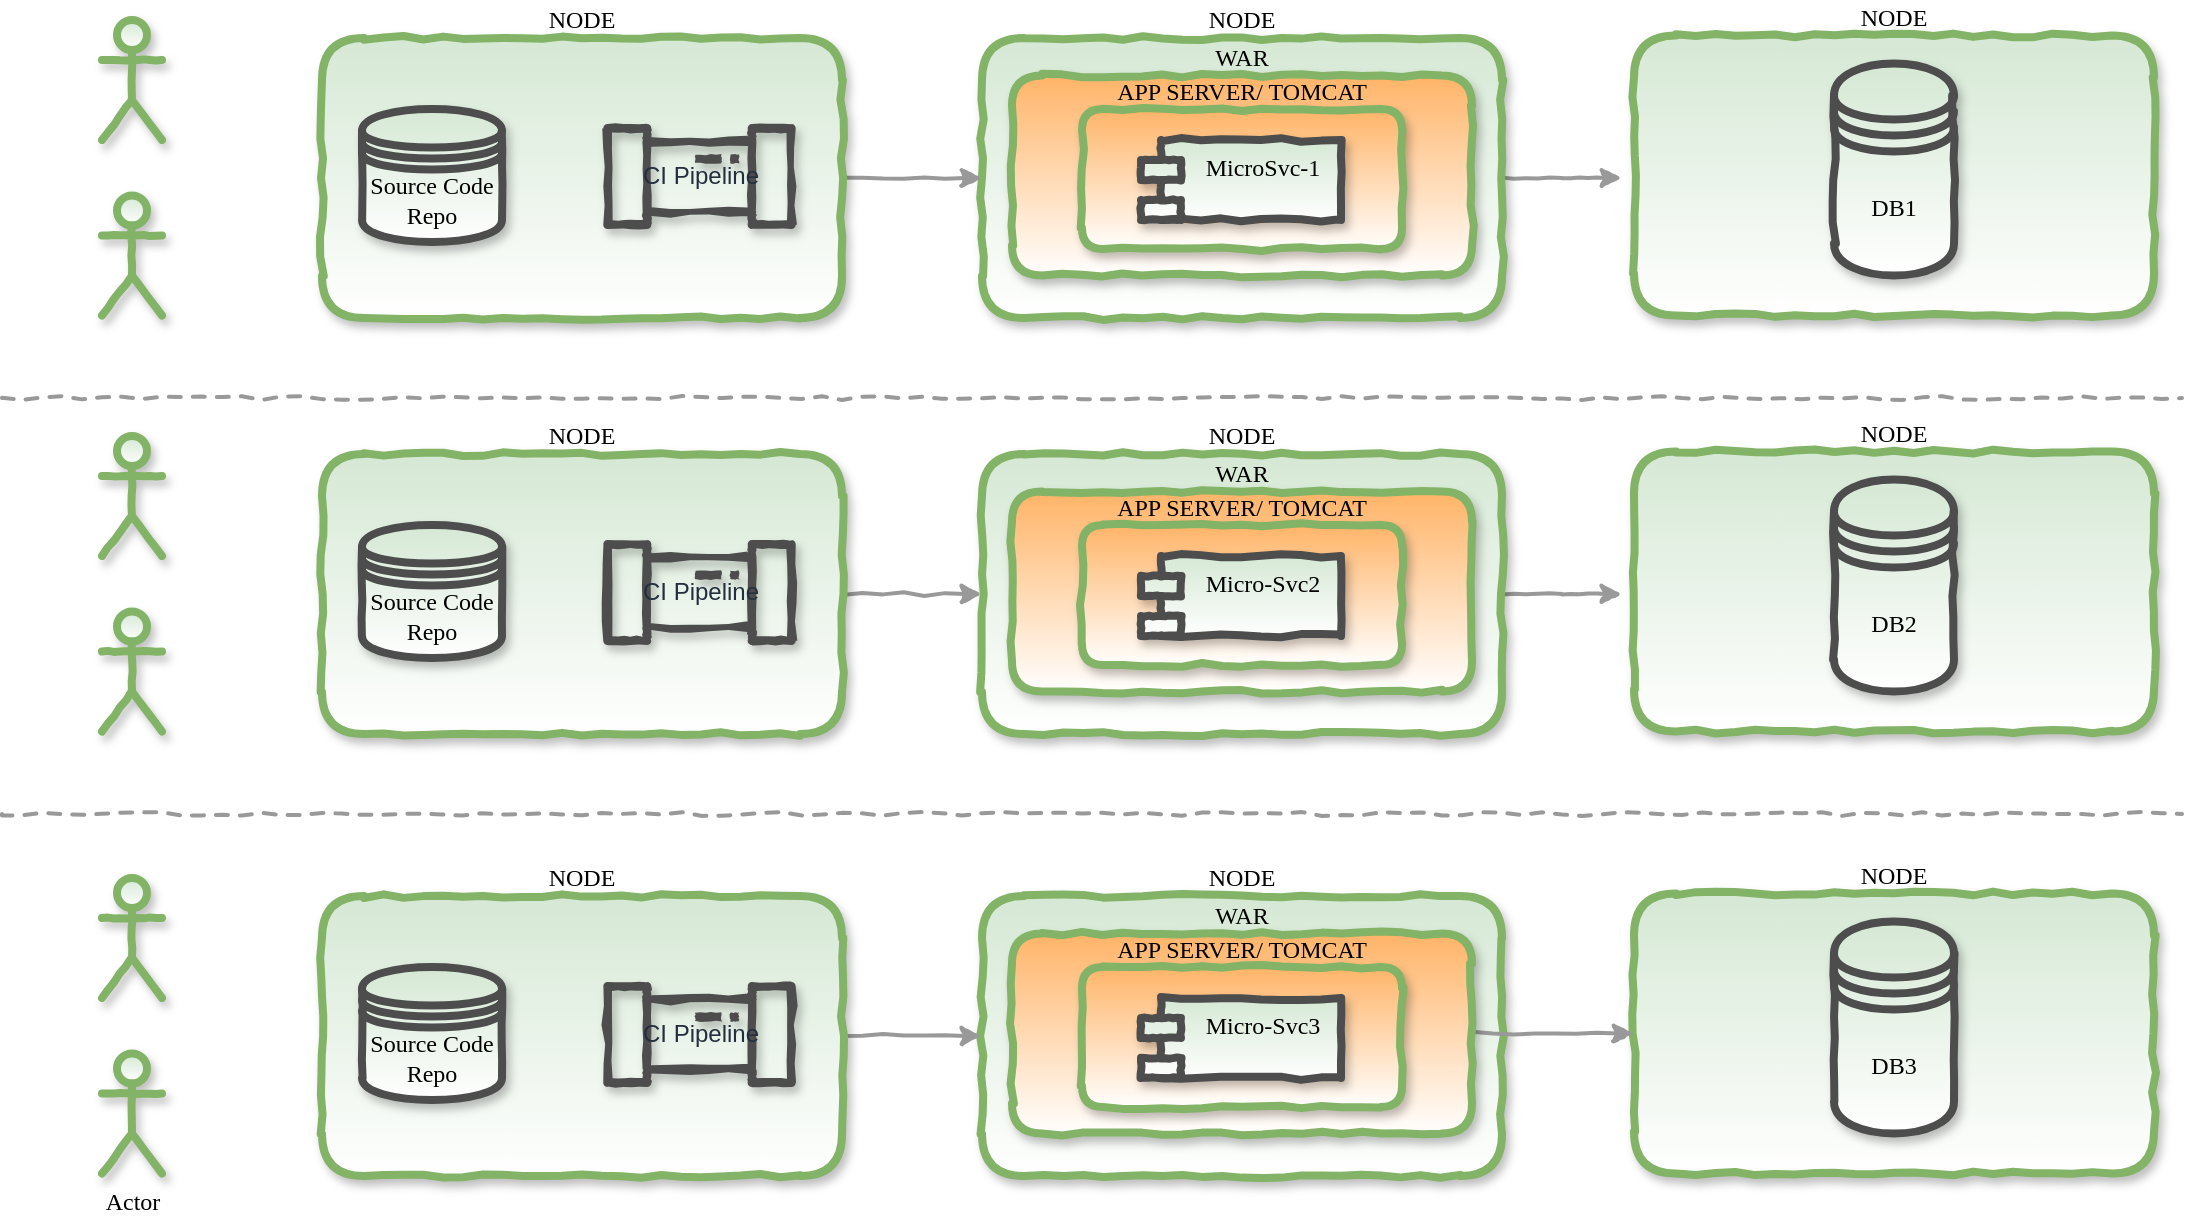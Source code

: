 <mxfile version="13.0.3" type="device"><diagram id="nBsvL0mVj7PPd3rJMNTm" name="Page-1"><mxGraphModel dx="441" dy="400" grid="1" gridSize="10" guides="1" tooltips="1" connect="1" arrows="1" fold="1" page="1" pageScale="1" pageWidth="1169" pageHeight="827" math="0" shadow="0"><root><mxCell id="0"/><mxCell id="1" parent="0"/><mxCell id="Ed3vPY_zM1j9AQyNxtAx-7" value="NODE&lt;br&gt;" style="rounded=1;whiteSpace=wrap;html=1;shadow=1;comic=1;strokeWidth=4;fillColor=#d5e8d4;strokeColor=#82b366;gradientColor=#ffffff;glass=0;labelPosition=center;verticalLabelPosition=top;align=center;verticalAlign=bottom;fontFamily=Comic Sans MS;" parent="1" vertex="1"><mxGeometry x="856" y="118.75" width="260" height="140" as="geometry"/></mxCell><mxCell id="Ed3vPY_zM1j9AQyNxtAx-54" style="edgeStyle=orthogonalEdgeStyle;rounded=0;comic=1;orthogonalLoop=1;jettySize=auto;html=1;exitX=1;exitY=0.5;exitDx=0;exitDy=0;strokeColor=#999999;strokeWidth=2;fontFamily=Comic Sans MS;" parent="1" source="Ed3vPY_zM1j9AQyNxtAx-5" edge="1"><mxGeometry relative="1" as="geometry"><mxPoint x="850" y="190" as="targetPoint"/></mxGeometry></mxCell><mxCell id="Ed3vPY_zM1j9AQyNxtAx-5" value="NODE&lt;br&gt;" style="rounded=1;whiteSpace=wrap;html=1;shadow=1;comic=1;strokeWidth=4;fillColor=#d5e8d4;strokeColor=#82b366;gradientColor=#ffffff;glass=0;labelPosition=center;verticalLabelPosition=top;align=center;verticalAlign=bottom;fontFamily=Comic Sans MS;" parent="1" vertex="1"><mxGeometry x="530" y="120" width="260" height="140" as="geometry"/></mxCell><mxCell id="Ed3vPY_zM1j9AQyNxtAx-51" style="edgeStyle=orthogonalEdgeStyle;rounded=0;comic=1;orthogonalLoop=1;jettySize=auto;html=1;exitX=1;exitY=0.5;exitDx=0;exitDy=0;entryX=0;entryY=0.5;entryDx=0;entryDy=0;strokeColor=#999999;strokeWidth=2;fontFamily=Comic Sans MS;" parent="1" source="WRZq7lGIk_KWCoeFubTh-47" target="Ed3vPY_zM1j9AQyNxtAx-5" edge="1"><mxGeometry relative="1" as="geometry"/></mxCell><mxCell id="WRZq7lGIk_KWCoeFubTh-47" value="NODE&lt;br&gt;" style="rounded=1;whiteSpace=wrap;html=1;shadow=1;comic=1;strokeWidth=4;fillColor=#d5e8d4;strokeColor=#82b366;gradientColor=#ffffff;glass=0;labelPosition=center;verticalLabelPosition=top;align=center;verticalAlign=bottom;fontFamily=Comic Sans MS;" parent="1" vertex="1"><mxGeometry x="200" y="120" width="260" height="140" as="geometry"/></mxCell><mxCell id="WRZq7lGIk_KWCoeFubTh-10" value="DB1" style="shape=datastore;whiteSpace=wrap;html=1;rounded=1;shadow=1;glass=0;comic=1;strokeColor=#4D4D4D;strokeWidth=4;fillColor=#d5e8d4;gradientColor=#ffffff;fontFamily=Comic Sans MS;" parent="1" vertex="1"><mxGeometry x="956" y="132.75" width="60" height="106" as="geometry"/></mxCell><mxCell id="WRZq7lGIk_KWCoeFubTh-17" value="WAR" style="rounded=1;whiteSpace=wrap;html=1;shadow=1;comic=1;strokeWidth=4;fillColor=#FFB366;strokeColor=#82b366;gradientColor=#ffffff;glass=0;labelPosition=center;verticalLabelPosition=top;align=center;verticalAlign=bottom;fontFamily=Comic Sans MS;" parent="1" vertex="1"><mxGeometry x="545" y="138.75" width="230" height="100" as="geometry"/></mxCell><mxCell id="WRZq7lGIk_KWCoeFubTh-12" value="APP SERVER/ TOMCAT" style="rounded=1;whiteSpace=wrap;html=1;shadow=1;comic=1;strokeWidth=4;fillColor=#FFB366;strokeColor=#82b366;gradientColor=#ffffff;glass=0;labelPosition=center;verticalLabelPosition=top;align=center;verticalAlign=bottom;fontFamily=Comic Sans MS;" parent="1" vertex="1"><mxGeometry x="580" y="155.5" width="160" height="70" as="geometry"/></mxCell><mxCell id="WRZq7lGIk_KWCoeFubTh-15" value="MicroSvc-1" style="shape=module;align=left;spacingLeft=20;align=center;verticalAlign=top;rounded=1;shadow=1;glass=0;comic=1;strokeColor=#4D4D4D;strokeWidth=4;fillColor=#d5e8d4;gradientColor=#ffffff;html=1;fontFamily=Comic Sans MS;" parent="1" vertex="1"><mxGeometry x="609.5" y="171" width="100" height="40" as="geometry"/></mxCell><mxCell id="WRZq7lGIk_KWCoeFubTh-45" value="Source Code &lt;br&gt;Repo" style="shape=datastore;whiteSpace=wrap;html=1;rounded=1;shadow=1;glass=0;comic=1;strokeColor=#4D4D4D;strokeWidth=4;fillColor=#d5e8d4;gradientColor=#ffffff;fontFamily=Comic Sans MS;rotation=0;align=center;" parent="1" vertex="1"><mxGeometry x="220" y="155.5" width="70" height="66.5" as="geometry"/></mxCell><mxCell id="WRZq7lGIk_KWCoeFubTh-48" value="CI Pipeline" style="outlineConnect=0;fontColor=#232F3E;gradientColor=none;fillColor=#4D4D4D;strokeColor=none;dashed=0;verticalLabelPosition=middle;verticalAlign=middle;align=center;html=1;fontSize=12;fontStyle=0;aspect=fixed;pointerEvents=1;shape=mxgraph.aws4.iot_analytics_pipeline;rounded=1;shadow=1;glass=0;comic=1;labelPosition=center;" parent="1" vertex="1"><mxGeometry x="340" y="163" width="97.49" height="52.5" as="geometry"/></mxCell><mxCell id="Ed3vPY_zM1j9AQyNxtAx-10" value="" style="shape=umlActor;verticalLabelPosition=bottom;labelBackgroundColor=#ffffff;verticalAlign=top;html=1;outlineConnect=0;rounded=1;shadow=1;glass=0;comic=1;strokeColor=#82b366;strokeWidth=4;fillColor=#d5e8d4;gradientColor=#ffffff;fontFamily=Comic Sans MS;" parent="1" vertex="1"><mxGeometry x="90" y="111" width="30" height="60" as="geometry"/></mxCell><mxCell id="Ed3vPY_zM1j9AQyNxtAx-11" value="" style="shape=umlActor;verticalLabelPosition=bottom;labelBackgroundColor=#ffffff;verticalAlign=top;html=1;outlineConnect=0;rounded=1;shadow=1;glass=0;comic=1;strokeColor=#82b366;strokeWidth=4;fillColor=#d5e8d4;gradientColor=#ffffff;fontFamily=Comic Sans MS;" parent="1" vertex="1"><mxGeometry x="90" y="198.75" width="30" height="60" as="geometry"/></mxCell><mxCell id="Ed3vPY_zM1j9AQyNxtAx-12" value="" style="endArrow=none;dashed=1;html=1;fontFamily=Comic Sans MS;comic=1;strokeColor=#999999;strokeWidth=2;" parent="1" edge="1"><mxGeometry width="50" height="50" relative="1" as="geometry"><mxPoint x="40" y="300" as="sourcePoint"/><mxPoint x="1130" y="300" as="targetPoint"/></mxGeometry></mxCell><mxCell id="Ed3vPY_zM1j9AQyNxtAx-13" value="NODE&lt;br&gt;" style="rounded=1;whiteSpace=wrap;html=1;shadow=1;comic=1;strokeWidth=4;fillColor=#d5e8d4;strokeColor=#82b366;gradientColor=#ffffff;glass=0;labelPosition=center;verticalLabelPosition=top;align=center;verticalAlign=bottom;fontFamily=Comic Sans MS;" parent="1" vertex="1"><mxGeometry x="856" y="326.75" width="260" height="140" as="geometry"/></mxCell><mxCell id="Ed3vPY_zM1j9AQyNxtAx-56" style="edgeStyle=orthogonalEdgeStyle;rounded=0;comic=1;orthogonalLoop=1;jettySize=auto;html=1;exitX=1;exitY=0.5;exitDx=0;exitDy=0;strokeColor=#999999;strokeWidth=2;fontFamily=Comic Sans MS;" parent="1" source="Ed3vPY_zM1j9AQyNxtAx-14" edge="1"><mxGeometry relative="1" as="geometry"><mxPoint x="850" y="398" as="targetPoint"/></mxGeometry></mxCell><mxCell id="Ed3vPY_zM1j9AQyNxtAx-14" value="NODE&lt;br&gt;" style="rounded=1;whiteSpace=wrap;html=1;shadow=1;comic=1;strokeWidth=4;fillColor=#d5e8d4;strokeColor=#82b366;gradientColor=#ffffff;glass=0;labelPosition=center;verticalLabelPosition=top;align=center;verticalAlign=bottom;fontFamily=Comic Sans MS;" parent="1" vertex="1"><mxGeometry x="530" y="328" width="260" height="140" as="geometry"/></mxCell><mxCell id="Ed3vPY_zM1j9AQyNxtAx-55" style="edgeStyle=orthogonalEdgeStyle;rounded=0;comic=1;orthogonalLoop=1;jettySize=auto;html=1;exitX=1;exitY=0.5;exitDx=0;exitDy=0;entryX=0;entryY=0.5;entryDx=0;entryDy=0;strokeColor=#999999;strokeWidth=2;fontFamily=Comic Sans MS;" parent="1" source="Ed3vPY_zM1j9AQyNxtAx-15" target="Ed3vPY_zM1j9AQyNxtAx-14" edge="1"><mxGeometry relative="1" as="geometry"/></mxCell><mxCell id="Ed3vPY_zM1j9AQyNxtAx-15" value="NODE&lt;br&gt;" style="rounded=1;whiteSpace=wrap;html=1;shadow=1;comic=1;strokeWidth=4;fillColor=#d5e8d4;strokeColor=#82b366;gradientColor=#ffffff;glass=0;labelPosition=center;verticalLabelPosition=top;align=center;verticalAlign=bottom;fontFamily=Comic Sans MS;" parent="1" vertex="1"><mxGeometry x="200" y="328" width="260" height="140" as="geometry"/></mxCell><mxCell id="Ed3vPY_zM1j9AQyNxtAx-16" value="DB2" style="shape=datastore;whiteSpace=wrap;html=1;rounded=1;shadow=1;glass=0;comic=1;strokeColor=#4D4D4D;strokeWidth=4;fillColor=#d5e8d4;gradientColor=#ffffff;fontFamily=Comic Sans MS;" parent="1" vertex="1"><mxGeometry x="956" y="340.75" width="60" height="106" as="geometry"/></mxCell><mxCell id="Ed3vPY_zM1j9AQyNxtAx-17" value="WAR" style="rounded=1;whiteSpace=wrap;html=1;shadow=1;comic=1;strokeWidth=4;fillColor=#FFB366;strokeColor=#82b366;gradientColor=#ffffff;glass=0;labelPosition=center;verticalLabelPosition=top;align=center;verticalAlign=bottom;fontFamily=Comic Sans MS;" parent="1" vertex="1"><mxGeometry x="545" y="346.75" width="230" height="100" as="geometry"/></mxCell><mxCell id="Ed3vPY_zM1j9AQyNxtAx-18" value="APP SERVER/ TOMCAT" style="rounded=1;whiteSpace=wrap;html=1;shadow=1;comic=1;strokeWidth=4;fillColor=#FFB366;strokeColor=#82b366;gradientColor=#ffffff;glass=0;labelPosition=center;verticalLabelPosition=top;align=center;verticalAlign=bottom;fontFamily=Comic Sans MS;" parent="1" vertex="1"><mxGeometry x="580" y="363.5" width="160" height="70" as="geometry"/></mxCell><mxCell id="Ed3vPY_zM1j9AQyNxtAx-19" value="Micro-Svc2" style="shape=module;align=left;spacingLeft=20;align=center;verticalAlign=top;rounded=1;shadow=1;glass=0;comic=1;strokeColor=#4D4D4D;strokeWidth=4;fillColor=#d5e8d4;gradientColor=#ffffff;html=1;fontFamily=Comic Sans MS;" parent="1" vertex="1"><mxGeometry x="609.5" y="379" width="100" height="40" as="geometry"/></mxCell><mxCell id="Ed3vPY_zM1j9AQyNxtAx-20" value="Source Code &lt;br&gt;Repo" style="shape=datastore;whiteSpace=wrap;html=1;rounded=1;shadow=1;glass=0;comic=1;strokeColor=#4D4D4D;strokeWidth=4;fillColor=#d5e8d4;gradientColor=#ffffff;fontFamily=Comic Sans MS;rotation=0;align=center;" parent="1" vertex="1"><mxGeometry x="220" y="363.5" width="70" height="66.5" as="geometry"/></mxCell><mxCell id="Ed3vPY_zM1j9AQyNxtAx-21" value="CI Pipeline" style="outlineConnect=0;fontColor=#232F3E;gradientColor=none;fillColor=#4D4D4D;strokeColor=none;dashed=0;verticalLabelPosition=middle;verticalAlign=middle;align=center;html=1;fontSize=12;fontStyle=0;aspect=fixed;pointerEvents=1;shape=mxgraph.aws4.iot_analytics_pipeline;rounded=1;shadow=1;glass=0;comic=1;labelPosition=center;" parent="1" vertex="1"><mxGeometry x="340" y="371" width="97.49" height="52.5" as="geometry"/></mxCell><mxCell id="Ed3vPY_zM1j9AQyNxtAx-22" value="" style="shape=umlActor;verticalLabelPosition=bottom;labelBackgroundColor=#ffffff;verticalAlign=top;html=1;outlineConnect=0;rounded=1;shadow=1;glass=0;comic=1;strokeColor=#82b366;strokeWidth=4;fillColor=#d5e8d4;gradientColor=#ffffff;fontFamily=Comic Sans MS;" parent="1" vertex="1"><mxGeometry x="90" y="319" width="30" height="60" as="geometry"/></mxCell><mxCell id="Ed3vPY_zM1j9AQyNxtAx-23" value="" style="shape=umlActor;verticalLabelPosition=bottom;labelBackgroundColor=#ffffff;verticalAlign=top;html=1;outlineConnect=0;rounded=1;shadow=1;glass=0;comic=1;strokeColor=#82b366;strokeWidth=4;fillColor=#d5e8d4;gradientColor=#ffffff;fontFamily=Comic Sans MS;" parent="1" vertex="1"><mxGeometry x="90" y="406.75" width="30" height="60" as="geometry"/></mxCell><mxCell id="Ed3vPY_zM1j9AQyNxtAx-24" value="" style="endArrow=none;dashed=1;html=1;fontFamily=Comic Sans MS;comic=1;strokeColor=#999999;strokeWidth=2;" parent="1" edge="1"><mxGeometry width="50" height="50" relative="1" as="geometry"><mxPoint x="40" y="508" as="sourcePoint"/><mxPoint x="1130" y="508" as="targetPoint"/></mxGeometry></mxCell><mxCell id="Ed3vPY_zM1j9AQyNxtAx-37" value="NODE&lt;br&gt;" style="rounded=1;whiteSpace=wrap;html=1;shadow=1;comic=1;strokeWidth=4;fillColor=#d5e8d4;strokeColor=#82b366;gradientColor=#ffffff;glass=0;labelPosition=center;verticalLabelPosition=top;align=center;verticalAlign=bottom;fontFamily=Comic Sans MS;" parent="1" vertex="1"><mxGeometry x="856" y="547.75" width="260" height="140" as="geometry"/></mxCell><mxCell id="Ed3vPY_zM1j9AQyNxtAx-38" value="NODE&lt;br&gt;" style="rounded=1;whiteSpace=wrap;html=1;shadow=1;comic=1;strokeWidth=4;fillColor=#d5e8d4;strokeColor=#82b366;gradientColor=#ffffff;glass=0;labelPosition=center;verticalLabelPosition=top;align=center;verticalAlign=bottom;fontFamily=Comic Sans MS;" parent="1" vertex="1"><mxGeometry x="530" y="549" width="260" height="140" as="geometry"/></mxCell><mxCell id="Ed3vPY_zM1j9AQyNxtAx-57" style="edgeStyle=orthogonalEdgeStyle;rounded=0;comic=1;orthogonalLoop=1;jettySize=auto;html=1;exitX=1;exitY=0.5;exitDx=0;exitDy=0;entryX=0;entryY=0.5;entryDx=0;entryDy=0;strokeColor=#999999;strokeWidth=2;fontFamily=Comic Sans MS;" parent="1" source="Ed3vPY_zM1j9AQyNxtAx-39" target="Ed3vPY_zM1j9AQyNxtAx-38" edge="1"><mxGeometry relative="1" as="geometry"/></mxCell><mxCell id="Ed3vPY_zM1j9AQyNxtAx-39" value="NODE&lt;br&gt;" style="rounded=1;whiteSpace=wrap;html=1;shadow=1;comic=1;strokeWidth=4;fillColor=#d5e8d4;strokeColor=#82b366;gradientColor=#ffffff;glass=0;labelPosition=center;verticalLabelPosition=top;align=center;verticalAlign=bottom;fontFamily=Comic Sans MS;" parent="1" vertex="1"><mxGeometry x="200" y="549" width="260" height="140" as="geometry"/></mxCell><mxCell id="Ed3vPY_zM1j9AQyNxtAx-40" value="DB3" style="shape=datastore;whiteSpace=wrap;html=1;rounded=1;shadow=1;glass=0;comic=1;strokeColor=#4D4D4D;strokeWidth=4;fillColor=#d5e8d4;gradientColor=#ffffff;fontFamily=Comic Sans MS;" parent="1" vertex="1"><mxGeometry x="956" y="561.75" width="60" height="106" as="geometry"/></mxCell><mxCell id="Ed3vPY_zM1j9AQyNxtAx-58" style="edgeStyle=orthogonalEdgeStyle;rounded=0;comic=1;orthogonalLoop=1;jettySize=auto;html=1;entryX=0;entryY=0.5;entryDx=0;entryDy=0;strokeColor=#999999;strokeWidth=2;fontFamily=Comic Sans MS;" parent="1" source="Ed3vPY_zM1j9AQyNxtAx-41" target="Ed3vPY_zM1j9AQyNxtAx-37" edge="1"><mxGeometry relative="1" as="geometry"/></mxCell><mxCell id="Ed3vPY_zM1j9AQyNxtAx-41" value="WAR" style="rounded=1;whiteSpace=wrap;html=1;shadow=1;comic=1;strokeWidth=4;fillColor=#FFB366;strokeColor=#82b366;gradientColor=#ffffff;glass=0;labelPosition=center;verticalLabelPosition=top;align=center;verticalAlign=bottom;fontFamily=Comic Sans MS;" parent="1" vertex="1"><mxGeometry x="545" y="567.75" width="230" height="100" as="geometry"/></mxCell><mxCell id="Ed3vPY_zM1j9AQyNxtAx-42" value="APP SERVER/ TOMCAT" style="rounded=1;whiteSpace=wrap;html=1;shadow=1;comic=1;strokeWidth=4;fillColor=#FFB366;strokeColor=#82b366;gradientColor=#ffffff;glass=0;labelPosition=center;verticalLabelPosition=top;align=center;verticalAlign=bottom;fontFamily=Comic Sans MS;" parent="1" vertex="1"><mxGeometry x="580" y="584.5" width="160" height="70" as="geometry"/></mxCell><mxCell id="Ed3vPY_zM1j9AQyNxtAx-43" value="Micro-Svc3" style="shape=module;align=left;spacingLeft=20;align=center;verticalAlign=top;rounded=1;shadow=1;glass=0;comic=1;strokeColor=#4D4D4D;strokeWidth=4;fillColor=#d5e8d4;gradientColor=#ffffff;html=1;fontFamily=Comic Sans MS;" parent="1" vertex="1"><mxGeometry x="609.5" y="600" width="100" height="40" as="geometry"/></mxCell><mxCell id="Ed3vPY_zM1j9AQyNxtAx-44" value="Source Code &lt;br&gt;Repo" style="shape=datastore;whiteSpace=wrap;html=1;rounded=1;shadow=1;glass=0;comic=1;strokeColor=#4D4D4D;strokeWidth=4;fillColor=#d5e8d4;gradientColor=#ffffff;fontFamily=Comic Sans MS;rotation=0;align=center;" parent="1" vertex="1"><mxGeometry x="220" y="584.5" width="70" height="66.5" as="geometry"/></mxCell><mxCell id="Ed3vPY_zM1j9AQyNxtAx-45" value="CI Pipeline" style="outlineConnect=0;fontColor=#232F3E;gradientColor=none;fillColor=#4D4D4D;strokeColor=none;dashed=0;verticalLabelPosition=middle;verticalAlign=middle;align=center;html=1;fontSize=12;fontStyle=0;aspect=fixed;pointerEvents=1;shape=mxgraph.aws4.iot_analytics_pipeline;rounded=1;shadow=1;glass=0;comic=1;labelPosition=center;" parent="1" vertex="1"><mxGeometry x="340" y="592" width="97.49" height="52.5" as="geometry"/></mxCell><mxCell id="Ed3vPY_zM1j9AQyNxtAx-46" value="" style="shape=umlActor;verticalLabelPosition=bottom;labelBackgroundColor=#ffffff;verticalAlign=top;html=1;outlineConnect=0;rounded=1;shadow=1;glass=0;comic=1;strokeColor=#82b366;strokeWidth=4;fillColor=#d5e8d4;gradientColor=#ffffff;fontFamily=Comic Sans MS;" parent="1" vertex="1"><mxGeometry x="90" y="540" width="30" height="60" as="geometry"/></mxCell><mxCell id="Ed3vPY_zM1j9AQyNxtAx-47" value="Actor" style="shape=umlActor;verticalLabelPosition=bottom;labelBackgroundColor=#ffffff;verticalAlign=top;html=1;outlineConnect=0;rounded=1;shadow=1;glass=0;comic=1;strokeColor=#82b366;strokeWidth=4;fillColor=#d5e8d4;gradientColor=#ffffff;fontFamily=Comic Sans MS;" parent="1" vertex="1"><mxGeometry x="90" y="627.75" width="30" height="60" as="geometry"/></mxCell></root></mxGraphModel></diagram></mxfile>